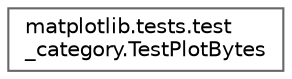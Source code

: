 digraph "Graphical Class Hierarchy"
{
 // LATEX_PDF_SIZE
  bgcolor="transparent";
  edge [fontname=Helvetica,fontsize=10,labelfontname=Helvetica,labelfontsize=10];
  node [fontname=Helvetica,fontsize=10,shape=box,height=0.2,width=0.4];
  rankdir="LR";
  Node0 [id="Node000000",label="matplotlib.tests.test\l_category.TestPlotBytes",height=0.2,width=0.4,color="grey40", fillcolor="white", style="filled",URL="$de/d31/classmatplotlib_1_1tests_1_1test__category_1_1TestPlotBytes.html",tooltip=" "];
}
